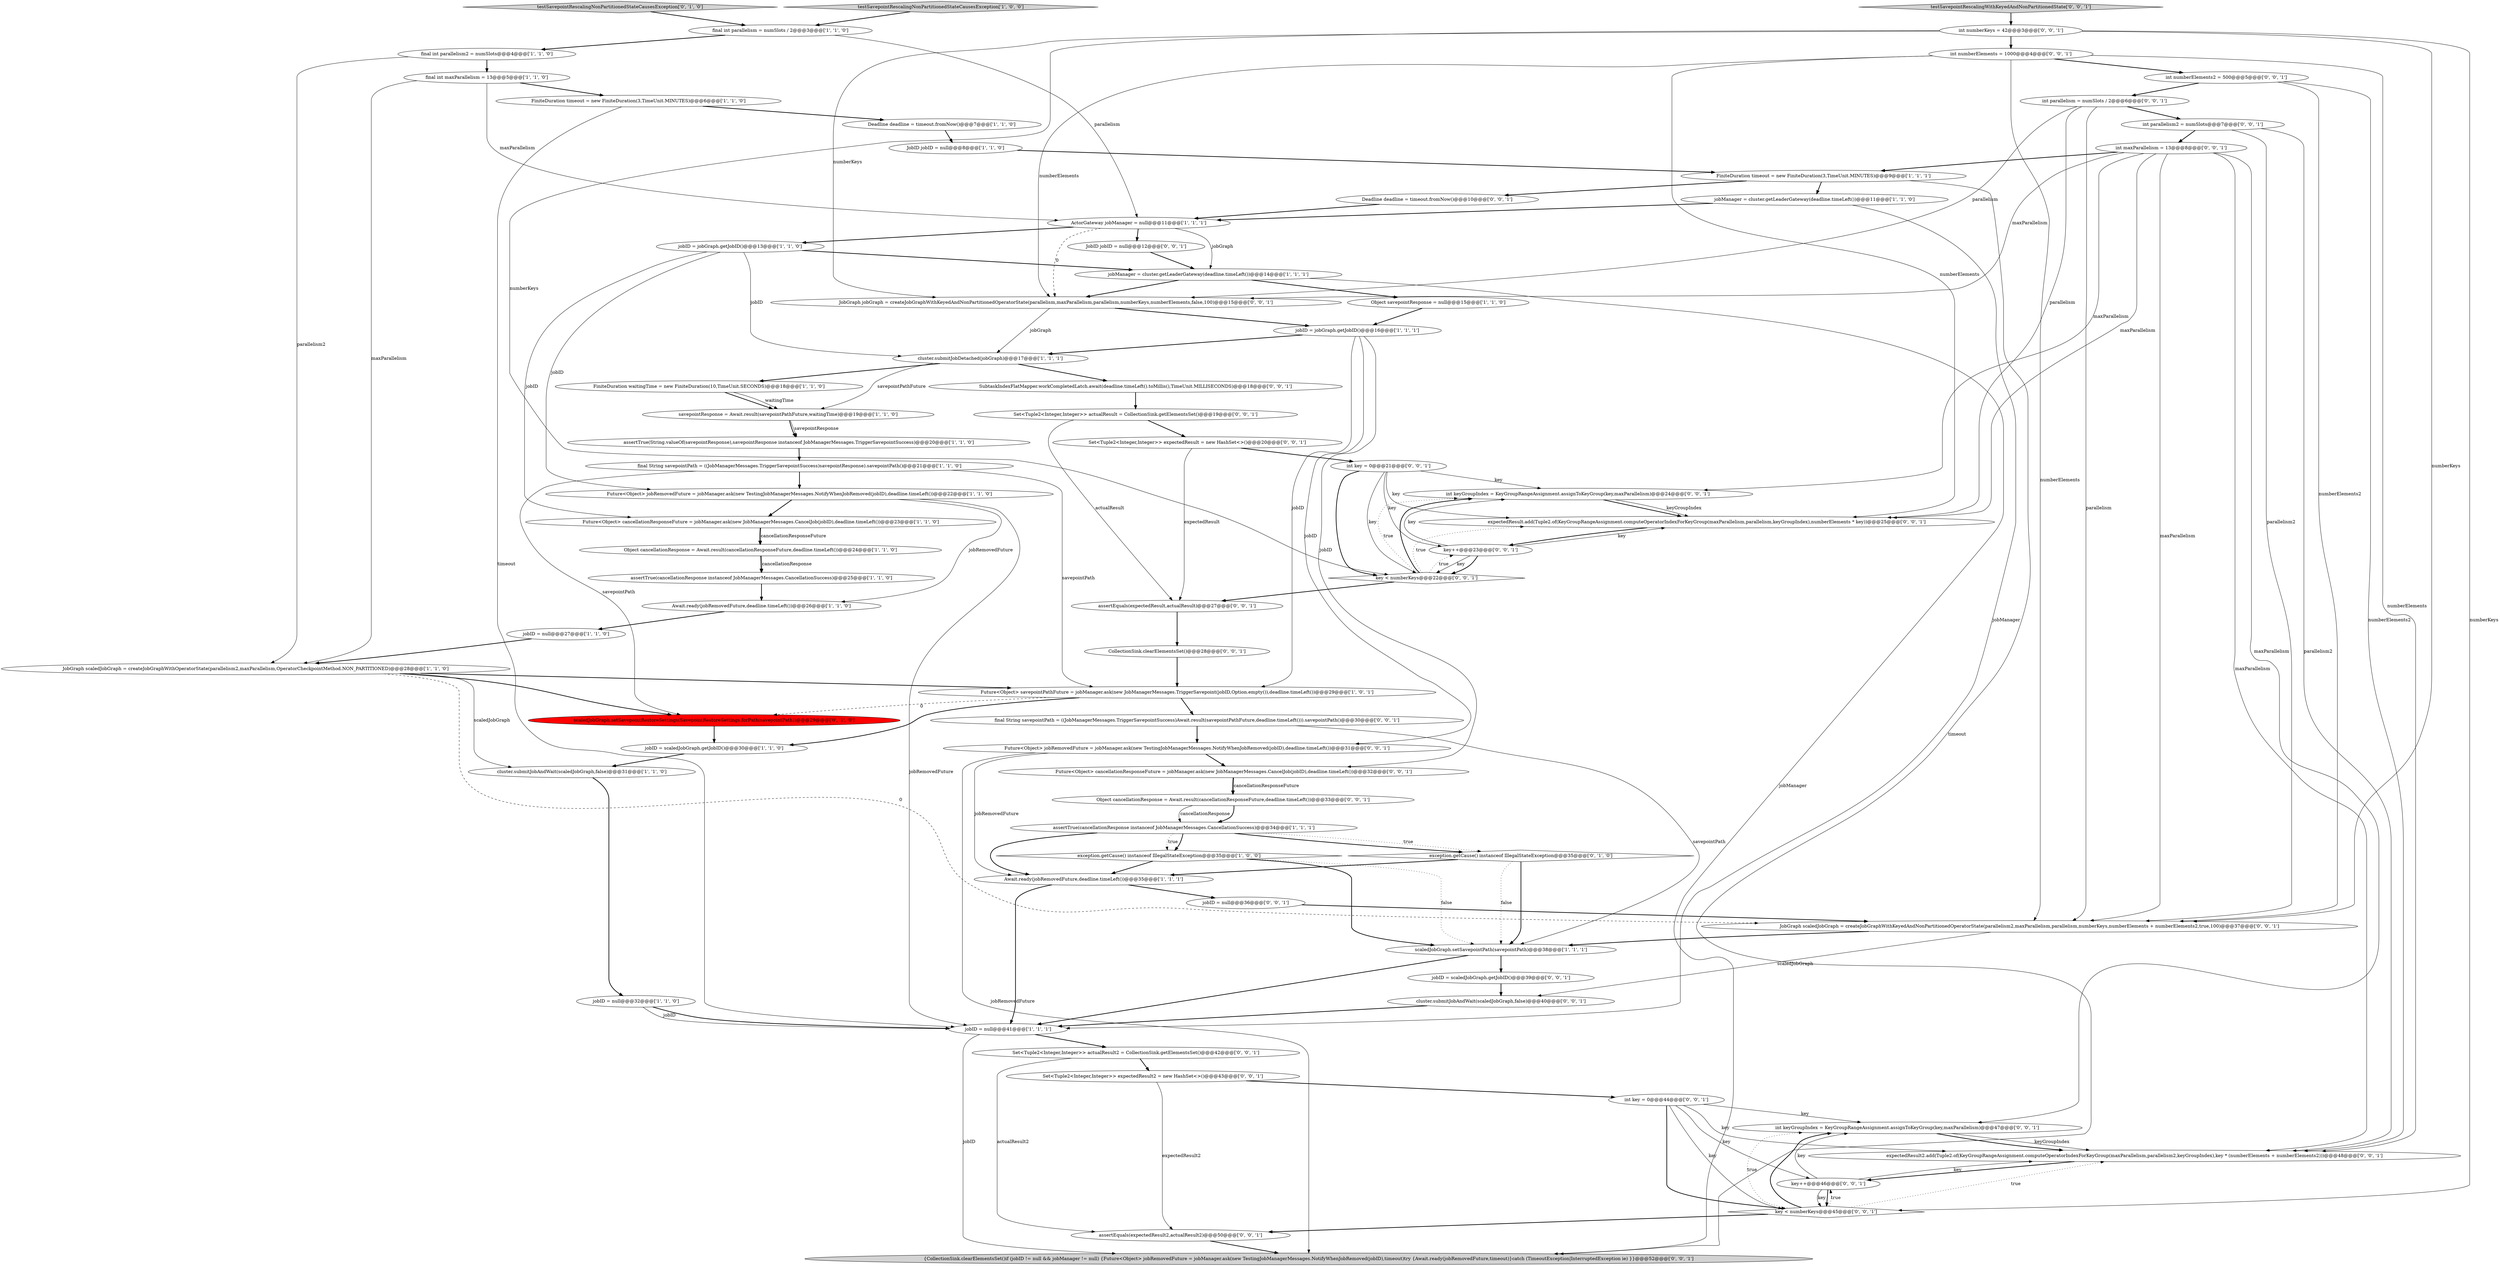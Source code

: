 digraph {
46 [style = filled, label = "JobGraph jobGraph = createJobGraphWithKeyedAndNonPartitionedOperatorState(parallelism,maxParallelism,parallelism,numberKeys,numberElements,false,100)@@@15@@@['0', '0', '1']", fillcolor = white, shape = ellipse image = "AAA0AAABBB3BBB"];
43 [style = filled, label = "int parallelism = numSlots / 2@@@6@@@['0', '0', '1']", fillcolor = white, shape = ellipse image = "AAA0AAABBB3BBB"];
32 [style = filled, label = "savepointResponse = Await.result(savepointPathFuture,waitingTime)@@@19@@@['1', '1', '0']", fillcolor = white, shape = ellipse image = "AAA0AAABBB1BBB"];
41 [style = filled, label = "Set<Tuple2<Integer,Integer>> expectedResult = new HashSet<>()@@@20@@@['0', '0', '1']", fillcolor = white, shape = ellipse image = "AAA0AAABBB3BBB"];
27 [style = filled, label = "scaledJobGraph.setSavepointPath(savepointPath)@@@38@@@['1', '1', '1']", fillcolor = white, shape = ellipse image = "AAA0AAABBB1BBB"];
28 [style = filled, label = "Deadline deadline = timeout.fromNow()@@@7@@@['1', '1', '0']", fillcolor = white, shape = ellipse image = "AAA0AAABBB1BBB"];
72 [style = filled, label = "int keyGroupIndex = KeyGroupRangeAssignment.assignToKeyGroup(key,maxParallelism)@@@47@@@['0', '0', '1']", fillcolor = white, shape = ellipse image = "AAA0AAABBB3BBB"];
6 [style = filled, label = "Object savepointResponse = null@@@15@@@['1', '1', '0']", fillcolor = white, shape = ellipse image = "AAA0AAABBB1BBB"];
66 [style = filled, label = "Set<Tuple2<Integer,Integer>> actualResult2 = CollectionSink.getElementsSet()@@@42@@@['0', '0', '1']", fillcolor = white, shape = ellipse image = "AAA0AAABBB3BBB"];
73 [style = filled, label = "int parallelism2 = numSlots@@@7@@@['0', '0', '1']", fillcolor = white, shape = ellipse image = "AAA0AAABBB3BBB"];
64 [style = filled, label = "assertEquals(expectedResult,actualResult)@@@27@@@['0', '0', '1']", fillcolor = white, shape = ellipse image = "AAA0AAABBB3BBB"];
59 [style = filled, label = "Deadline deadline = timeout.fromNow()@@@10@@@['0', '0', '1']", fillcolor = white, shape = ellipse image = "AAA0AAABBB3BBB"];
44 [style = filled, label = "Future<Object> cancellationResponseFuture = jobManager.ask(new JobManagerMessages.CancelJob(jobID),deadline.timeLeft())@@@32@@@['0', '0', '1']", fillcolor = white, shape = ellipse image = "AAA0AAABBB3BBB"];
23 [style = filled, label = "Future<Object> cancellationResponseFuture = jobManager.ask(new JobManagerMessages.CancelJob(jobID),deadline.timeLeft())@@@23@@@['1', '1', '0']", fillcolor = white, shape = ellipse image = "AAA0AAABBB1BBB"];
70 [style = filled, label = "jobID = null@@@36@@@['0', '0', '1']", fillcolor = white, shape = ellipse image = "AAA0AAABBB3BBB"];
25 [style = filled, label = "jobID = scaledJobGraph.getJobID()@@@30@@@['1', '1', '0']", fillcolor = white, shape = ellipse image = "AAA0AAABBB1BBB"];
42 [style = filled, label = "assertEquals(expectedResult2,actualResult2)@@@50@@@['0', '0', '1']", fillcolor = white, shape = ellipse image = "AAA0AAABBB3BBB"];
9 [style = filled, label = "exception.getCause() instanceof IllegalStateException@@@35@@@['1', '0', '0']", fillcolor = white, shape = diamond image = "AAA0AAABBB1BBB"];
58 [style = filled, label = "int numberElements2 = 500@@@5@@@['0', '0', '1']", fillcolor = white, shape = ellipse image = "AAA0AAABBB3BBB"];
3 [style = filled, label = "jobID = null@@@32@@@['1', '1', '0']", fillcolor = white, shape = ellipse image = "AAA0AAABBB1BBB"];
22 [style = filled, label = "JobID jobID = null@@@8@@@['1', '1', '0']", fillcolor = white, shape = ellipse image = "AAA0AAABBB1BBB"];
45 [style = filled, label = "int numberElements = 1000@@@4@@@['0', '0', '1']", fillcolor = white, shape = ellipse image = "AAA0AAABBB3BBB"];
29 [style = filled, label = "ActorGateway jobManager = null@@@11@@@['1', '1', '1']", fillcolor = white, shape = ellipse image = "AAA0AAABBB1BBB"];
69 [style = filled, label = "int key = 0@@@21@@@['0', '0', '1']", fillcolor = white, shape = ellipse image = "AAA0AAABBB3BBB"];
26 [style = filled, label = "FiniteDuration waitingTime = new FiniteDuration(10,TimeUnit.SECONDS)@@@18@@@['1', '1', '0']", fillcolor = white, shape = ellipse image = "AAA0AAABBB1BBB"];
53 [style = filled, label = "{CollectionSink.clearElementsSet()if (jobID != null && jobManager != null) {Future<Object> jobRemovedFuture = jobManager.ask(new TestingJobManagerMessages.NotifyWhenJobRemoved(jobID),timeout)try {Await.ready(jobRemovedFuture,timeout)}catch (TimeoutException|InterruptedException ie) }}@@@52@@@['0', '0', '1']", fillcolor = lightgray, shape = ellipse image = "AAA0AAABBB3BBB"];
11 [style = filled, label = "jobID = jobGraph.getJobID()@@@16@@@['1', '1', '1']", fillcolor = white, shape = ellipse image = "AAA0AAABBB1BBB"];
52 [style = filled, label = "int maxParallelism = 13@@@8@@@['0', '0', '1']", fillcolor = white, shape = ellipse image = "AAA0AAABBB3BBB"];
14 [style = filled, label = "FiniteDuration timeout = new FiniteDuration(3,TimeUnit.MINUTES)@@@6@@@['1', '1', '0']", fillcolor = white, shape = ellipse image = "AAA0AAABBB1BBB"];
74 [style = filled, label = "Future<Object> jobRemovedFuture = jobManager.ask(new TestingJobManagerMessages.NotifyWhenJobRemoved(jobID),deadline.timeLeft())@@@31@@@['0', '0', '1']", fillcolor = white, shape = ellipse image = "AAA0AAABBB3BBB"];
61 [style = filled, label = "expectedResult2.add(Tuple2.of(KeyGroupRangeAssignment.computeOperatorIndexForKeyGroup(maxParallelism,parallelism2,keyGroupIndex),key * (numberElements + numberElements2)))@@@48@@@['0', '0', '1']", fillcolor = white, shape = ellipse image = "AAA0AAABBB3BBB"];
30 [style = filled, label = "assertTrue(cancellationResponse instanceof JobManagerMessages.CancellationSuccess)@@@25@@@['1', '1', '0']", fillcolor = white, shape = ellipse image = "AAA0AAABBB1BBB"];
4 [style = filled, label = "testSavepointRescalingNonPartitionedStateCausesException['1', '0', '0']", fillcolor = lightgray, shape = diamond image = "AAA0AAABBB1BBB"];
21 [style = filled, label = "jobID = jobGraph.getJobID()@@@13@@@['1', '1', '0']", fillcolor = white, shape = ellipse image = "AAA0AAABBB1BBB"];
20 [style = filled, label = "Await.ready(jobRemovedFuture,deadline.timeLeft())@@@35@@@['1', '1', '1']", fillcolor = white, shape = ellipse image = "AAA0AAABBB1BBB"];
36 [style = filled, label = "testSavepointRescalingNonPartitionedStateCausesException['0', '1', '0']", fillcolor = lightgray, shape = diamond image = "AAA0AAABBB2BBB"];
63 [style = filled, label = "int keyGroupIndex = KeyGroupRangeAssignment.assignToKeyGroup(key,maxParallelism)@@@24@@@['0', '0', '1']", fillcolor = white, shape = ellipse image = "AAA0AAABBB3BBB"];
57 [style = filled, label = "key < numberKeys@@@45@@@['0', '0', '1']", fillcolor = white, shape = diamond image = "AAA0AAABBB3BBB"];
65 [style = filled, label = "Object cancellationResponse = Await.result(cancellationResponseFuture,deadline.timeLeft())@@@33@@@['0', '0', '1']", fillcolor = white, shape = ellipse image = "AAA0AAABBB3BBB"];
60 [style = filled, label = "Set<Tuple2<Integer,Integer>> expectedResult2 = new HashSet<>()@@@43@@@['0', '0', '1']", fillcolor = white, shape = ellipse image = "AAA0AAABBB3BBB"];
18 [style = filled, label = "cluster.submitJobAndWait(scaledJobGraph,false)@@@31@@@['1', '1', '0']", fillcolor = white, shape = ellipse image = "AAA0AAABBB1BBB"];
17 [style = filled, label = "assertTrue(cancellationResponse instanceof JobManagerMessages.CancellationSuccess)@@@34@@@['1', '1', '1']", fillcolor = white, shape = ellipse image = "AAA0AAABBB1BBB"];
54 [style = filled, label = "JobID jobID = null@@@12@@@['0', '0', '1']", fillcolor = white, shape = ellipse image = "AAA0AAABBB3BBB"];
15 [style = filled, label = "final String savepointPath = ((JobManagerMessages.TriggerSavepointSuccess)savepointResponse).savepointPath()@@@21@@@['1', '1', '0']", fillcolor = white, shape = ellipse image = "AAA0AAABBB1BBB"];
8 [style = filled, label = "final int parallelism = numSlots / 2@@@3@@@['1', '1', '0']", fillcolor = white, shape = ellipse image = "AAA0AAABBB1BBB"];
19 [style = filled, label = "Await.ready(jobRemovedFuture,deadline.timeLeft())@@@26@@@['1', '1', '0']", fillcolor = white, shape = ellipse image = "AAA0AAABBB1BBB"];
49 [style = filled, label = "key < numberKeys@@@22@@@['0', '0', '1']", fillcolor = white, shape = diamond image = "AAA0AAABBB3BBB"];
39 [style = filled, label = "expectedResult.add(Tuple2.of(KeyGroupRangeAssignment.computeOperatorIndexForKeyGroup(maxParallelism,parallelism,keyGroupIndex),numberElements * key))@@@25@@@['0', '0', '1']", fillcolor = white, shape = ellipse image = "AAA0AAABBB3BBB"];
55 [style = filled, label = "key++@@@46@@@['0', '0', '1']", fillcolor = white, shape = ellipse image = "AAA0AAABBB3BBB"];
71 [style = filled, label = "JobGraph scaledJobGraph = createJobGraphWithKeyedAndNonPartitionedOperatorState(parallelism2,maxParallelism,parallelism,numberKeys,numberElements + numberElements2,true,100)@@@37@@@['0', '0', '1']", fillcolor = white, shape = ellipse image = "AAA0AAABBB3BBB"];
10 [style = filled, label = "FiniteDuration timeout = new FiniteDuration(3,TimeUnit.MINUTES)@@@9@@@['1', '1', '1']", fillcolor = white, shape = ellipse image = "AAA0AAABBB1BBB"];
31 [style = filled, label = "jobManager = cluster.getLeaderGateway(deadline.timeLeft())@@@11@@@['1', '1', '0']", fillcolor = white, shape = ellipse image = "AAA0AAABBB1BBB"];
24 [style = filled, label = "assertTrue(String.valueOf(savepointResponse),savepointResponse instanceof JobManagerMessages.TriggerSavepointSuccess)@@@20@@@['1', '1', '0']", fillcolor = white, shape = ellipse image = "AAA0AAABBB1BBB"];
12 [style = filled, label = "Future<Object> savepointPathFuture = jobManager.ask(new JobManagerMessages.TriggerSavepoint(jobID,Option.empty()),deadline.timeLeft())@@@29@@@['1', '0', '1']", fillcolor = white, shape = ellipse image = "AAA0AAABBB1BBB"];
50 [style = filled, label = "jobID = scaledJobGraph.getJobID()@@@39@@@['0', '0', '1']", fillcolor = white, shape = ellipse image = "AAA0AAABBB3BBB"];
67 [style = filled, label = "int numberKeys = 42@@@3@@@['0', '0', '1']", fillcolor = white, shape = ellipse image = "AAA0AAABBB3BBB"];
13 [style = filled, label = "final int parallelism2 = numSlots@@@4@@@['1', '1', '0']", fillcolor = white, shape = ellipse image = "AAA0AAABBB1BBB"];
33 [style = filled, label = "final int maxParallelism = 13@@@5@@@['1', '1', '0']", fillcolor = white, shape = ellipse image = "AAA0AAABBB1BBB"];
62 [style = filled, label = "final String savepointPath = ((JobManagerMessages.TriggerSavepointSuccess)Await.result(savepointPathFuture,deadline.timeLeft())).savepointPath()@@@30@@@['0', '0', '1']", fillcolor = white, shape = ellipse image = "AAA0AAABBB3BBB"];
35 [style = filled, label = "exception.getCause() instanceof IllegalStateException@@@35@@@['0', '1', '0']", fillcolor = white, shape = diamond image = "AAA0AAABBB2BBB"];
56 [style = filled, label = "int key = 0@@@44@@@['0', '0', '1']", fillcolor = white, shape = ellipse image = "AAA0AAABBB3BBB"];
40 [style = filled, label = "CollectionSink.clearElementsSet()@@@28@@@['0', '0', '1']", fillcolor = white, shape = ellipse image = "AAA0AAABBB3BBB"];
47 [style = filled, label = "SubtaskIndexFlatMapper.workCompletedLatch.await(deadline.timeLeft().toMillis(),TimeUnit.MILLISECONDS)@@@18@@@['0', '0', '1']", fillcolor = white, shape = ellipse image = "AAA0AAABBB3BBB"];
0 [style = filled, label = "Future<Object> jobRemovedFuture = jobManager.ask(new TestingJobManagerMessages.NotifyWhenJobRemoved(jobID),deadline.timeLeft())@@@22@@@['1', '1', '0']", fillcolor = white, shape = ellipse image = "AAA0AAABBB1BBB"];
34 [style = filled, label = "JobGraph scaledJobGraph = createJobGraphWithOperatorState(parallelism2,maxParallelism,OperatorCheckpointMethod.NON_PARTITIONED)@@@28@@@['1', '1', '0']", fillcolor = white, shape = ellipse image = "AAA0AAABBB1BBB"];
68 [style = filled, label = "Set<Tuple2<Integer,Integer>> actualResult = CollectionSink.getElementsSet()@@@19@@@['0', '0', '1']", fillcolor = white, shape = ellipse image = "AAA0AAABBB3BBB"];
38 [style = filled, label = "key++@@@23@@@['0', '0', '1']", fillcolor = white, shape = ellipse image = "AAA0AAABBB3BBB"];
7 [style = filled, label = "jobID = null@@@41@@@['1', '1', '1']", fillcolor = white, shape = ellipse image = "AAA0AAABBB1BBB"];
16 [style = filled, label = "jobID = null@@@27@@@['1', '1', '0']", fillcolor = white, shape = ellipse image = "AAA0AAABBB1BBB"];
37 [style = filled, label = "scaledJobGraph.setSavepointRestoreSettings(SavepointRestoreSettings.forPath(savepointPath))@@@29@@@['0', '1', '0']", fillcolor = red, shape = ellipse image = "AAA1AAABBB2BBB"];
5 [style = filled, label = "cluster.submitJobDetached(jobGraph)@@@17@@@['1', '1', '1']", fillcolor = white, shape = ellipse image = "AAA0AAABBB1BBB"];
1 [style = filled, label = "Object cancellationResponse = Await.result(cancellationResponseFuture,deadline.timeLeft())@@@24@@@['1', '1', '0']", fillcolor = white, shape = ellipse image = "AAA0AAABBB1BBB"];
48 [style = filled, label = "testSavepointRescalingWithKeyedAndNonPartitionedState['0', '0', '1']", fillcolor = lightgray, shape = diamond image = "AAA0AAABBB3BBB"];
51 [style = filled, label = "cluster.submitJobAndWait(scaledJobGraph,false)@@@40@@@['0', '0', '1']", fillcolor = white, shape = ellipse image = "AAA0AAABBB3BBB"];
2 [style = filled, label = "jobManager = cluster.getLeaderGateway(deadline.timeLeft())@@@14@@@['1', '1', '1']", fillcolor = white, shape = ellipse image = "AAA0AAABBB1BBB"];
43->46 [style = solid, label="parallelism"];
45->39 [style = solid, label="numberElements"];
18->3 [style = bold, label=""];
65->17 [style = bold, label=""];
2->6 [style = bold, label=""];
17->9 [style = bold, label=""];
20->70 [style = bold, label=""];
17->35 [style = dotted, label="true"];
49->39 [style = dotted, label="true"];
29->46 [style = dashed, label="0"];
14->28 [style = bold, label=""];
0->7 [style = solid, label="jobRemovedFuture"];
1->30 [style = bold, label=""];
52->71 [style = solid, label="maxParallelism"];
33->29 [style = solid, label="maxParallelism"];
21->2 [style = bold, label=""];
73->61 [style = solid, label="parallelism2"];
55->57 [style = bold, label=""];
52->63 [style = solid, label="maxParallelism"];
38->49 [style = bold, label=""];
52->61 [style = solid, label="maxParallelism"];
70->71 [style = bold, label=""];
13->34 [style = solid, label="parallelism2"];
46->5 [style = solid, label="jobGraph"];
52->46 [style = solid, label="maxParallelism"];
62->27 [style = solid, label="savepointPath"];
56->57 [style = solid, label="key"];
15->0 [style = bold, label=""];
6->11 [style = bold, label=""];
27->7 [style = bold, label=""];
51->7 [style = bold, label=""];
55->57 [style = solid, label="key"];
10->53 [style = solid, label="timeout"];
39->38 [style = bold, label=""];
68->64 [style = solid, label="actualResult"];
4->8 [style = bold, label=""];
66->60 [style = bold, label=""];
49->63 [style = bold, label=""];
73->71 [style = solid, label="parallelism2"];
69->38 [style = solid, label="key"];
69->39 [style = solid, label="key"];
64->40 [style = bold, label=""];
44->65 [style = solid, label="cancellationResponseFuture"];
17->20 [style = bold, label=""];
17->35 [style = bold, label=""];
57->72 [style = dotted, label="true"];
49->64 [style = bold, label=""];
74->20 [style = solid, label="jobRemovedFuture"];
52->72 [style = solid, label="maxParallelism"];
26->32 [style = bold, label=""];
10->31 [style = bold, label=""];
11->12 [style = solid, label="jobID"];
12->37 [style = dashed, label="0"];
35->20 [style = bold, label=""];
38->49 [style = solid, label="key"];
10->59 [style = bold, label=""];
23->1 [style = solid, label="cancellationResponseFuture"];
16->34 [style = bold, label=""];
31->29 [style = bold, label=""];
66->42 [style = solid, label="actualResult2"];
34->71 [style = dashed, label="0"];
33->34 [style = solid, label="maxParallelism"];
56->57 [style = bold, label=""];
45->61 [style = solid, label="numberElements"];
58->71 [style = solid, label="numberElements2"];
43->73 [style = bold, label=""];
1->30 [style = solid, label="cancellationResponse"];
52->39 [style = solid, label="maxParallelism"];
72->61 [style = solid, label="keyGroupIndex"];
30->19 [style = bold, label=""];
61->55 [style = bold, label=""];
15->12 [style = solid, label="savepointPath"];
9->27 [style = dotted, label="false"];
0->23 [style = bold, label=""];
56->55 [style = solid, label="key"];
3->7 [style = bold, label=""];
72->61 [style = bold, label=""];
32->24 [style = solid, label="savepointResponse"];
69->63 [style = solid, label="key"];
54->2 [style = bold, label=""];
41->64 [style = solid, label="expectedResult"];
3->7 [style = solid, label="jobID"];
45->71 [style = solid, label="numberElements"];
38->39 [style = solid, label="key"];
26->32 [style = solid, label="waitingTime"];
20->7 [style = bold, label=""];
67->45 [style = bold, label=""];
63->39 [style = bold, label=""];
55->72 [style = solid, label="key"];
73->52 [style = bold, label=""];
7->66 [style = bold, label=""];
60->56 [style = bold, label=""];
58->43 [style = bold, label=""];
12->62 [style = bold, label=""];
74->44 [style = bold, label=""];
37->25 [style = bold, label=""];
25->18 [style = bold, label=""];
5->26 [style = bold, label=""];
55->61 [style = solid, label="key"];
67->46 [style = solid, label="numberKeys"];
9->20 [style = bold, label=""];
29->54 [style = bold, label=""];
29->21 [style = bold, label=""];
65->17 [style = solid, label="cancellationResponse"];
19->16 [style = bold, label=""];
9->27 [style = bold, label=""];
56->61 [style = solid, label="key"];
45->58 [style = bold, label=""];
40->12 [style = bold, label=""];
11->5 [style = bold, label=""];
57->61 [style = dotted, label="true"];
71->51 [style = solid, label="scaledJobGraph"];
60->42 [style = solid, label="expectedResult2"];
43->39 [style = solid, label="parallelism"];
0->19 [style = solid, label="jobRemovedFuture"];
22->10 [style = bold, label=""];
36->8 [style = bold, label=""];
49->63 [style = dotted, label="true"];
14->7 [style = solid, label="timeout"];
56->72 [style = solid, label="key"];
38->63 [style = solid, label="key"];
41->69 [style = bold, label=""];
63->39 [style = solid, label="keyGroupIndex"];
49->38 [style = dotted, label="true"];
69->49 [style = bold, label=""];
28->22 [style = bold, label=""];
8->13 [style = bold, label=""];
15->37 [style = solid, label="savepointPath"];
24->15 [style = bold, label=""];
33->14 [style = bold, label=""];
2->46 [style = bold, label=""];
35->27 [style = bold, label=""];
57->42 [style = bold, label=""];
11->44 [style = solid, label="jobID"];
69->49 [style = solid, label="key"];
31->7 [style = solid, label="jobManager"];
21->5 [style = solid, label="jobID"];
35->27 [style = dotted, label="false"];
11->74 [style = solid, label="jobID"];
47->68 [style = bold, label=""];
52->10 [style = bold, label=""];
34->12 [style = bold, label=""];
57->72 [style = bold, label=""];
45->46 [style = solid, label="numberElements"];
2->53 [style = solid, label="jobManager"];
67->49 [style = solid, label="numberKeys"];
46->11 [style = bold, label=""];
29->2 [style = solid, label="jobGraph"];
57->55 [style = dotted, label="true"];
5->47 [style = bold, label=""];
21->23 [style = solid, label="jobID"];
74->53 [style = solid, label="jobRemovedFuture"];
7->53 [style = solid, label="jobID"];
67->57 [style = solid, label="numberKeys"];
59->29 [style = bold, label=""];
34->37 [style = bold, label=""];
58->61 [style = solid, label="numberElements2"];
12->25 [style = bold, label=""];
50->51 [style = bold, label=""];
71->27 [style = bold, label=""];
27->50 [style = bold, label=""];
48->67 [style = bold, label=""];
34->18 [style = solid, label="scaledJobGraph"];
43->71 [style = solid, label="parallelism"];
44->65 [style = bold, label=""];
5->32 [style = solid, label="savepointPathFuture"];
17->9 [style = dotted, label="true"];
62->74 [style = bold, label=""];
23->1 [style = bold, label=""];
21->0 [style = solid, label="jobID"];
68->41 [style = bold, label=""];
13->33 [style = bold, label=""];
32->24 [style = bold, label=""];
42->53 [style = bold, label=""];
67->71 [style = solid, label="numberKeys"];
8->29 [style = solid, label="parallelism"];
}
